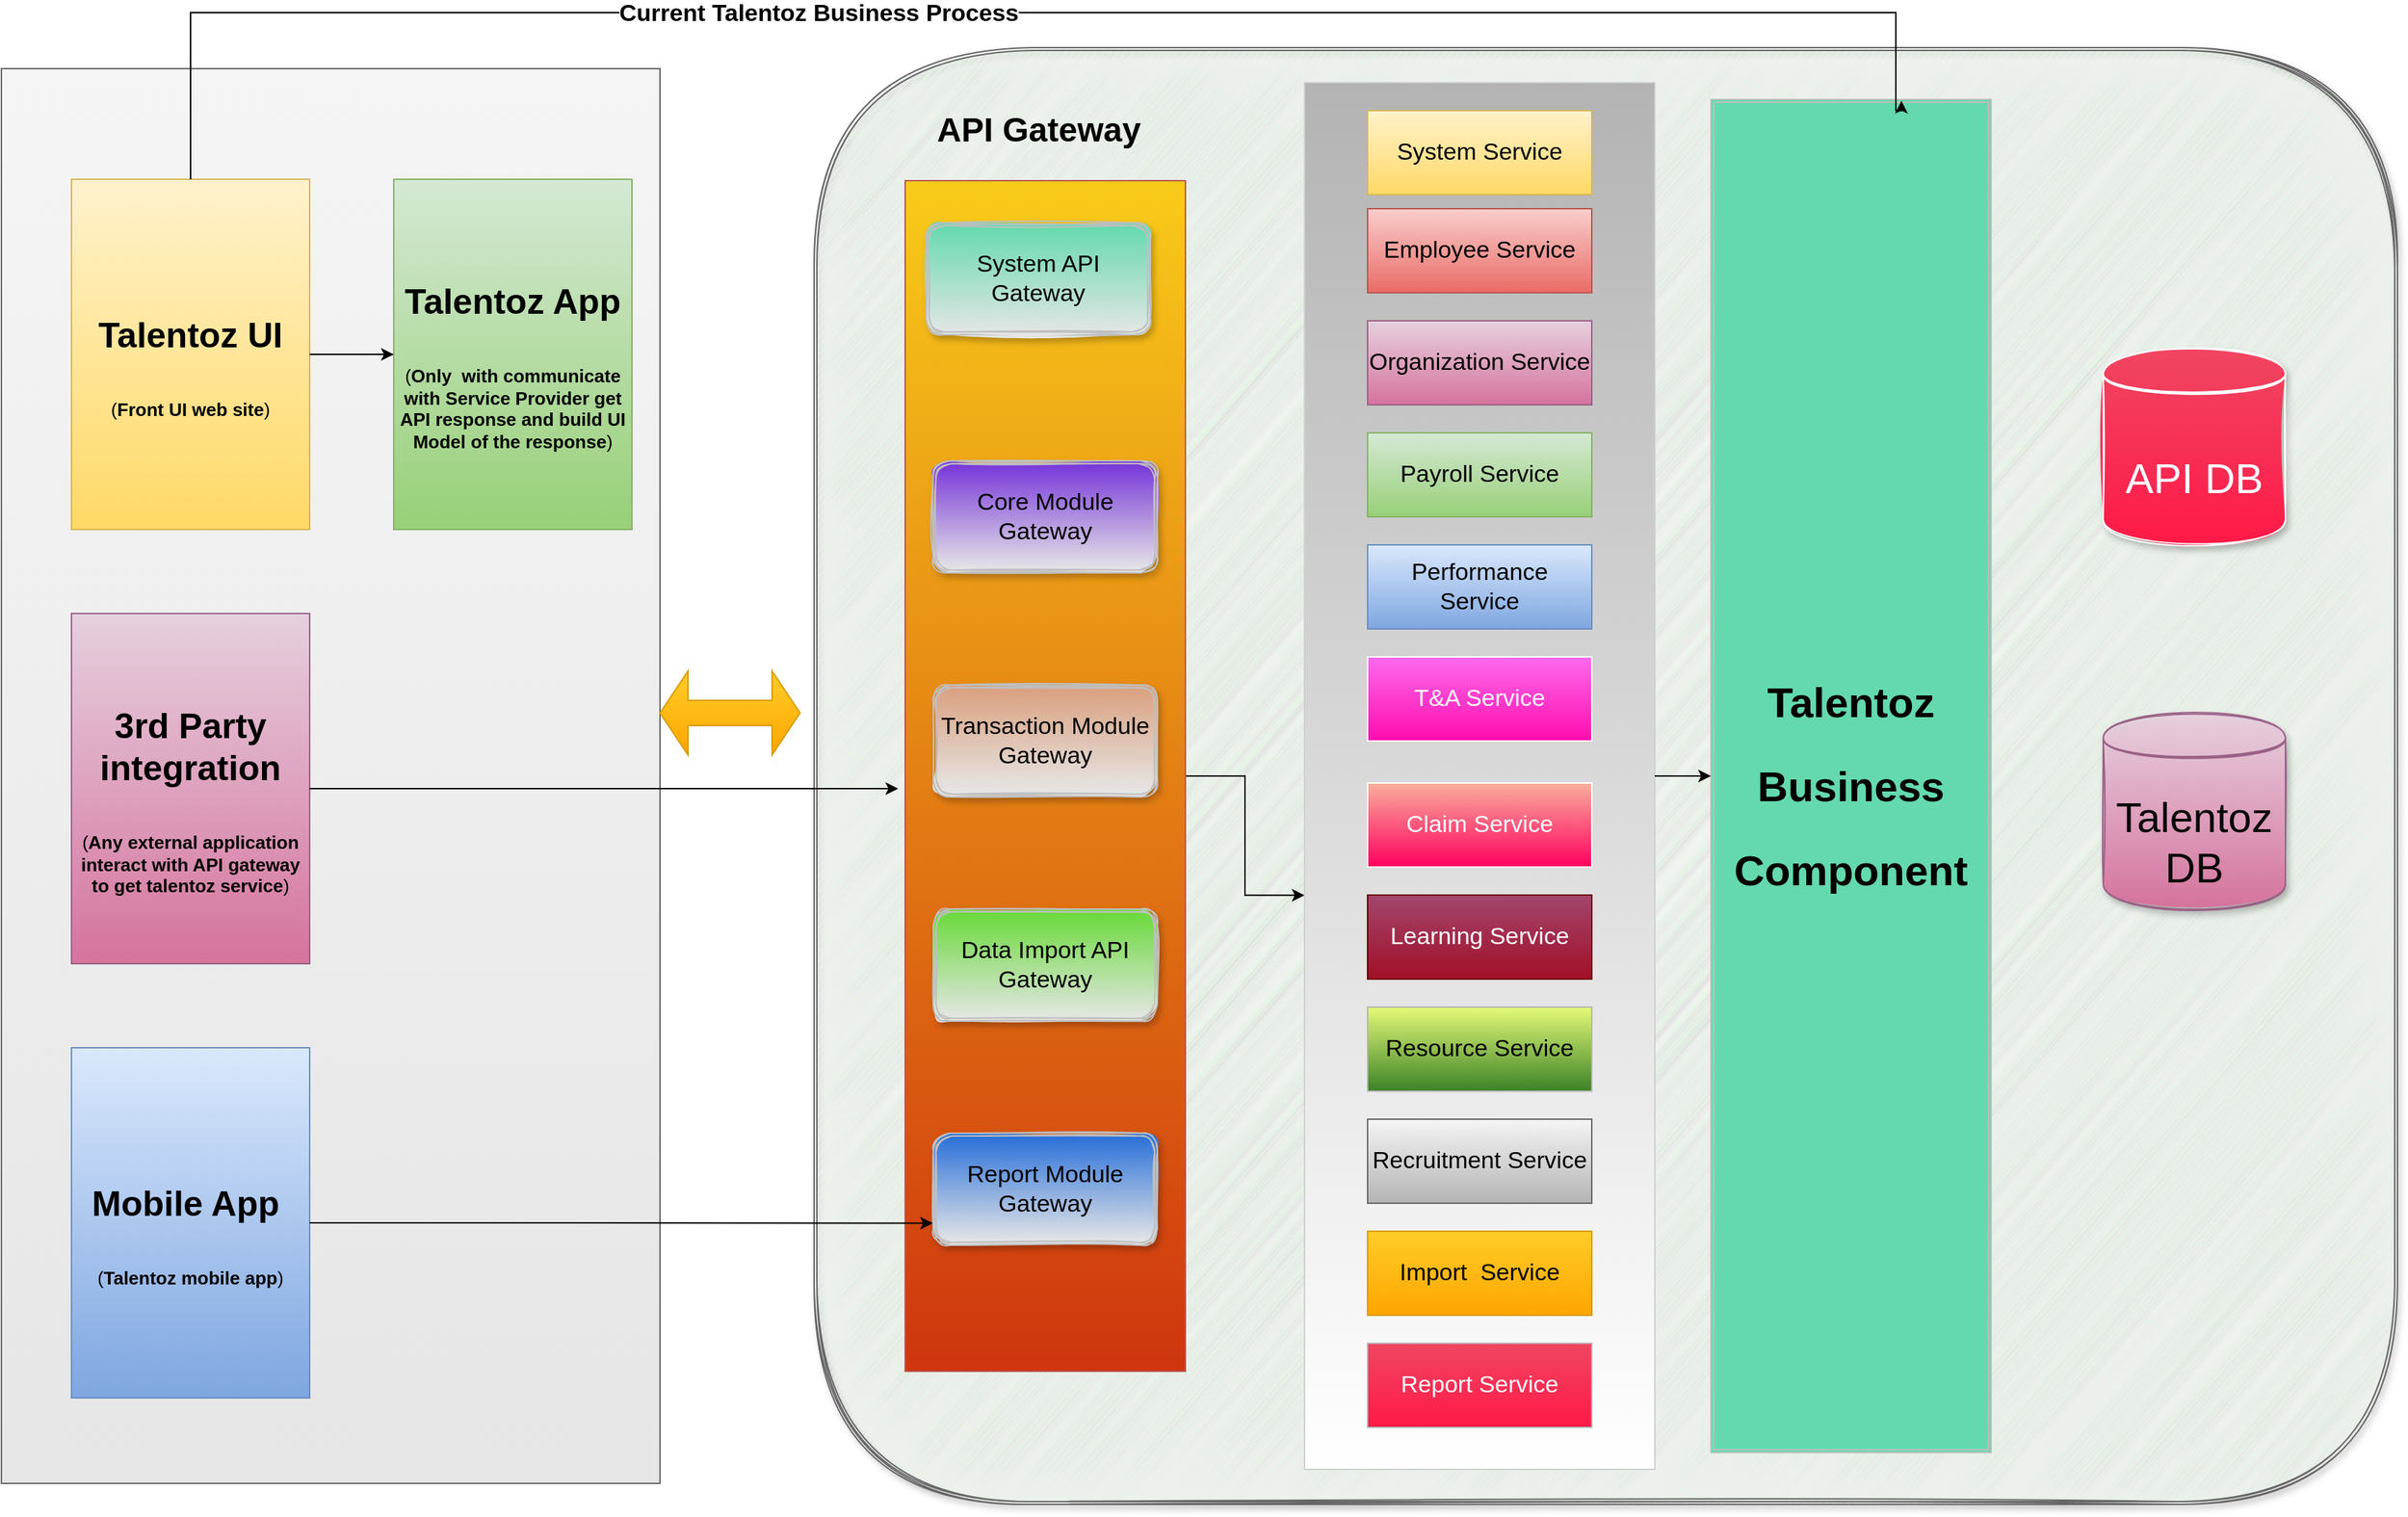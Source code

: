 <mxfile version="20.0.4" type="github">
  <diagram id="NsxCB-QqvoKfSkn2WVq3" name="Page-1">
    <mxGraphModel dx="2894" dy="643" grid="1" gridSize="10" guides="1" tooltips="1" connect="1" arrows="1" fold="1" page="1" pageScale="1" pageWidth="827" pageHeight="1169" math="0" shadow="0">
      <root>
        <mxCell id="0" />
        <mxCell id="1" parent="0" />
        <mxCell id="25oaMbJbK_RTb96W0AZA-32" value="" style="whiteSpace=wrap;html=1;fontSize=25;fillColor=#f5f5f5;gradientColor=#E6E6E6;strokeColor=#666666;" vertex="1" parent="1">
          <mxGeometry x="-1000" y="70" width="470" height="1010" as="geometry" />
        </mxCell>
        <mxCell id="25oaMbJbK_RTb96W0AZA-26" value="" style="shape=ext;double=1;rounded=1;whiteSpace=wrap;html=1;strokeColor=#666666;fillColor=#E3F7E2;fontColor=#333333;glass=0;sketch=1;shadow=1;" vertex="1" parent="1">
          <mxGeometry x="-420" y="55" width="1130" height="1040" as="geometry" />
        </mxCell>
        <mxCell id="25oaMbJbK_RTb96W0AZA-46" value="" style="edgeStyle=orthogonalEdgeStyle;rounded=0;orthogonalLoop=1;jettySize=auto;html=1;fontSize=27;endSize=6;strokeColor=default;fillColor=#00FFFF;entryX=0;entryY=0.586;entryDx=0;entryDy=0;entryPerimeter=0;" edge="1" parent="1" source="25oaMbJbK_RTb96W0AZA-2" target="25oaMbJbK_RTb96W0AZA-3">
          <mxGeometry relative="1" as="geometry">
            <mxPoint x="-90.0" y="660" as="targetPoint" />
          </mxGeometry>
        </mxCell>
        <mxCell id="25oaMbJbK_RTb96W0AZA-2" value="&lt;h1&gt;&lt;br&gt;&lt;/h1&gt;" style="whiteSpace=wrap;html=1;fillColor=#F8CB19;strokeColor=#b85450;gradientColor=#CF350E;" vertex="1" parent="1">
          <mxGeometry x="-355" y="150" width="200" height="850" as="geometry" />
        </mxCell>
        <mxCell id="25oaMbJbK_RTb96W0AZA-1" value="&lt;h1 style=&quot;font-size: 25px;&quot;&gt;Talentoz App&lt;/h1&gt;&lt;br&gt;&lt;font style=&quot;font-size: 13px;&quot;&gt;(&lt;b&gt;Only&amp;nbsp; with communicate with Service Provider get API response and build UI Model of the&amp;nbsp;response&lt;/b&gt;)&lt;/font&gt;" style="whiteSpace=wrap;html=1;fillColor=#d5e8d4;strokeColor=#82b366;gradientColor=#97d077;" vertex="1" parent="1">
          <mxGeometry x="-720" y="149" width="170" height="250" as="geometry" />
        </mxCell>
        <mxCell id="25oaMbJbK_RTb96W0AZA-39" value="" style="shape=doubleArrow;whiteSpace=wrap;html=1;fontSize=25;strokeColor=#d79b00;fillColor=#ffcd28;gradientColor=#ffa500;" vertex="1" parent="1">
          <mxGeometry x="-530" y="500" width="100" height="60" as="geometry" />
        </mxCell>
        <mxCell id="25oaMbJbK_RTb96W0AZA-40" value="" style="group" vertex="1" connectable="0" parent="1">
          <mxGeometry x="-950" y="149" width="170" height="870" as="geometry" />
        </mxCell>
        <mxCell id="25oaMbJbK_RTb96W0AZA-29" value="&lt;h1 style=&quot;font-size: 25px;&quot;&gt;3rd Party integration&lt;/h1&gt;&lt;br&gt;&lt;font style=&quot;font-size: 13px;&quot;&gt;(&lt;b&gt;&lt;font style=&quot;font-size: 13px;&quot;&gt;Any external application interact with API gateway to get talentoz service&lt;/font&gt;&lt;/b&gt;)&lt;/font&gt;" style="whiteSpace=wrap;html=1;fillColor=#e6d0de;strokeColor=#996185;gradientColor=#d5739d;" vertex="1" parent="25oaMbJbK_RTb96W0AZA-40">
          <mxGeometry y="310" width="170" height="250" as="geometry" />
        </mxCell>
        <mxCell id="25oaMbJbK_RTb96W0AZA-30" value="&lt;h1 style=&quot;font-size: 25px;&quot;&gt;Mobile App&amp;nbsp;&lt;/h1&gt;&lt;br&gt;&lt;font style=&quot;font-size: 13px;&quot;&gt;(&lt;b&gt;Talentoz mobile app&lt;/b&gt;)&lt;/font&gt;" style="whiteSpace=wrap;html=1;fillColor=#dae8fc;strokeColor=#6c8ebf;gradientColor=#7ea6e0;" vertex="1" parent="25oaMbJbK_RTb96W0AZA-40">
          <mxGeometry y="620" width="170" height="250" as="geometry" />
        </mxCell>
        <mxCell id="25oaMbJbK_RTb96W0AZA-38" value="&lt;h1 style=&quot;font-size: 25px;&quot;&gt;Talentoz UI&lt;/h1&gt;&lt;br&gt;&lt;font style=&quot;font-size: 13px;&quot;&gt;(&lt;b&gt;Front UI web site&lt;/b&gt;)&lt;/font&gt;" style="whiteSpace=wrap;html=1;fillColor=#fff2cc;strokeColor=#d6b656;gradientColor=#ffd966;" vertex="1" parent="25oaMbJbK_RTb96W0AZA-40">
          <mxGeometry width="170" height="250" as="geometry" />
        </mxCell>
        <mxCell id="25oaMbJbK_RTb96W0AZA-42" value="&lt;h1&gt;&lt;font style=&quot;font-size: 30px;&quot;&gt;Talentoz Business Component&lt;/font&gt;&lt;/h1&gt;" style="shape=ext;double=1;whiteSpace=wrap;html=1;fontSize=25;strokeColor=#BFBFBF;fillColor=#64D9AE;" vertex="1" parent="1">
          <mxGeometry x="220" y="92" width="200" height="966" as="geometry" />
        </mxCell>
        <mxCell id="25oaMbJbK_RTb96W0AZA-44" value="" style="group;fillColor=#f5f5f5;gradientColor=#b3b3b3;strokeColor=#666666;" vertex="1" connectable="0" parent="1">
          <mxGeometry x="-70" y="80" width="250" height="990" as="geometry" />
        </mxCell>
        <mxCell id="25oaMbJbK_RTb96W0AZA-3" value="" style="whiteSpace=wrap;html=1;fillColor=#B3B3B3;strokeColor=#CFCFCF;fontColor=#333333;gradientColor=#FFFFFF;" vertex="1" parent="25oaMbJbK_RTb96W0AZA-44">
          <mxGeometry width="250" height="990" as="geometry" />
        </mxCell>
        <mxCell id="25oaMbJbK_RTb96W0AZA-5" value="&lt;font style=&quot;font-size: 15px;&quot;&gt;System Service&lt;/font&gt;" style="rounded=0;whiteSpace=wrap;html=1;fillColor=#ffff88;strokeColor=#36393d;" vertex="1" parent="25oaMbJbK_RTb96W0AZA-44">
          <mxGeometry x="45" y="20" width="160" height="60" as="geometry" />
        </mxCell>
        <mxCell id="25oaMbJbK_RTb96W0AZA-6" value="&lt;font style=&quot;font-size: 15px;&quot;&gt;Employee Service&lt;/font&gt;" style="rounded=0;whiteSpace=wrap;html=1;fillColor=#f9f7ed;strokeColor=#36393d;" vertex="1" parent="25oaMbJbK_RTb96W0AZA-44">
          <mxGeometry x="45" y="90" width="160" height="60" as="geometry" />
        </mxCell>
        <mxCell id="25oaMbJbK_RTb96W0AZA-7" value="Organization Service" style="rounded=0;whiteSpace=wrap;html=1;fillColor=#eeeeee;strokeColor=#36393d;fontSize=15;" vertex="1" parent="25oaMbJbK_RTb96W0AZA-44">
          <mxGeometry x="45" y="170" width="160" height="60" as="geometry" />
        </mxCell>
        <mxCell id="25oaMbJbK_RTb96W0AZA-8" value="Payroll Service" style="rounded=0;whiteSpace=wrap;html=1;fillColor=#ffe6cc;strokeColor=#d79b00;fontSize=15;" vertex="1" parent="25oaMbJbK_RTb96W0AZA-44">
          <mxGeometry x="45" y="250" width="160" height="60" as="geometry" />
        </mxCell>
        <mxCell id="25oaMbJbK_RTb96W0AZA-9" value="Performance Service" style="rounded=0;whiteSpace=wrap;html=1;fillColor=#e1d5e7;strokeColor=#9673a6;fontSize=15;" vertex="1" parent="25oaMbJbK_RTb96W0AZA-44">
          <mxGeometry x="45" y="330" width="160" height="60" as="geometry" />
        </mxCell>
        <mxCell id="25oaMbJbK_RTb96W0AZA-10" value="T&amp;amp;A Service" style="rounded=0;whiteSpace=wrap;html=1;fillColor=#d5e8d4;strokeColor=#82b366;" vertex="1" parent="25oaMbJbK_RTb96W0AZA-44">
          <mxGeometry x="45" y="410" width="160" height="60" as="geometry" />
        </mxCell>
        <mxCell id="25oaMbJbK_RTb96W0AZA-11" value="Claim Service" style="rounded=0;whiteSpace=wrap;html=1;fillColor=#bac8d3;strokeColor=#23445d;" vertex="1" parent="25oaMbJbK_RTb96W0AZA-44">
          <mxGeometry x="45" y="500" width="160" height="60" as="geometry" />
        </mxCell>
        <mxCell id="25oaMbJbK_RTb96W0AZA-12" value="Learning Service" style="rounded=0;whiteSpace=wrap;html=1;fillColor=#b1ddf0;strokeColor=#10739e;" vertex="1" parent="25oaMbJbK_RTb96W0AZA-44">
          <mxGeometry x="45" y="580" width="160" height="60" as="geometry" />
        </mxCell>
        <mxCell id="25oaMbJbK_RTb96W0AZA-13" value="Resource Service" style="rounded=0;whiteSpace=wrap;html=1;fillColor=#fad9d5;strokeColor=#ae4132;fontSize=15;" vertex="1" parent="25oaMbJbK_RTb96W0AZA-44">
          <mxGeometry x="45" y="660" width="160" height="60" as="geometry" />
        </mxCell>
        <mxCell id="25oaMbJbK_RTb96W0AZA-14" value="Recruitment Service" style="rounded=0;whiteSpace=wrap;html=1;fillColor=#FFC35C;strokeColor=#36393d;fontSize=15;" vertex="1" parent="25oaMbJbK_RTb96W0AZA-44">
          <mxGeometry x="45" y="740" width="160" height="60" as="geometry" />
        </mxCell>
        <mxCell id="25oaMbJbK_RTb96W0AZA-15" value="Import&amp;nbsp; Service" style="rounded=0;whiteSpace=wrap;html=1;fillColor=#9FA9C9;fontSize=15;" vertex="1" parent="25oaMbJbK_RTb96W0AZA-44">
          <mxGeometry x="45" y="820" width="160" height="60" as="geometry" />
        </mxCell>
        <mxCell id="25oaMbJbK_RTb96W0AZA-16" value="Report Service" style="rounded=0;whiteSpace=wrap;html=1;fillColor=#F0C1E2;fontSize=17;gradientColor=#ffffff;strokeColor=#B5B5B5;" vertex="1" parent="25oaMbJbK_RTb96W0AZA-44">
          <mxGeometry x="45" y="900" width="160" height="60" as="geometry" />
        </mxCell>
        <mxCell id="25oaMbJbK_RTb96W0AZA-48" value="T&amp;amp;A Service" style="rounded=0;whiteSpace=wrap;html=1;fillColor=#d5e8d4;strokeColor=#82b366;fontSize=15;" vertex="1" parent="25oaMbJbK_RTb96W0AZA-44">
          <mxGeometry x="45" y="410" width="160" height="60" as="geometry" />
        </mxCell>
        <mxCell id="25oaMbJbK_RTb96W0AZA-49" value="Claim Service" style="rounded=0;whiteSpace=wrap;html=1;fillColor=#bac8d3;strokeColor=#23445d;fontSize=15;" vertex="1" parent="25oaMbJbK_RTb96W0AZA-44">
          <mxGeometry x="45" y="500" width="160" height="60" as="geometry" />
        </mxCell>
        <mxCell id="25oaMbJbK_RTb96W0AZA-50" value="Learning Service" style="rounded=0;whiteSpace=wrap;html=1;fillColor=#b1ddf0;strokeColor=#10739e;fontSize=15;" vertex="1" parent="25oaMbJbK_RTb96W0AZA-44">
          <mxGeometry x="45" y="580" width="160" height="60" as="geometry" />
        </mxCell>
        <mxCell id="25oaMbJbK_RTb96W0AZA-51" value="&lt;font style=&quot;font-size: 17px;&quot;&gt;System Service&lt;/font&gt;" style="rounded=0;whiteSpace=wrap;html=1;fillColor=#ffff88;strokeColor=#36393d;fontSize=17;gradientColor=#ffffff;" vertex="1" parent="25oaMbJbK_RTb96W0AZA-44">
          <mxGeometry x="45" y="20" width="160" height="60" as="geometry" />
        </mxCell>
        <mxCell id="25oaMbJbK_RTb96W0AZA-52" value="&lt;font style=&quot;font-size: 17px;&quot;&gt;Employee Service&lt;/font&gt;" style="rounded=0;whiteSpace=wrap;html=1;fillColor=#f9f7ed;strokeColor=#36393d;fontSize=17;gradientColor=#ffffff;" vertex="1" parent="25oaMbJbK_RTb96W0AZA-44">
          <mxGeometry x="45" y="90" width="160" height="60" as="geometry" />
        </mxCell>
        <mxCell id="25oaMbJbK_RTb96W0AZA-53" value="Organization Service" style="rounded=0;whiteSpace=wrap;html=1;fillColor=#eeeeee;strokeColor=#36393d;fontSize=17;gradientColor=#ffffff;" vertex="1" parent="25oaMbJbK_RTb96W0AZA-44">
          <mxGeometry x="45" y="170" width="160" height="60" as="geometry" />
        </mxCell>
        <mxCell id="25oaMbJbK_RTb96W0AZA-54" value="Payroll Service" style="rounded=0;whiteSpace=wrap;html=1;fillColor=#ffe6cc;strokeColor=#d79b00;fontSize=17;gradientColor=#ffffff;" vertex="1" parent="25oaMbJbK_RTb96W0AZA-44">
          <mxGeometry x="45" y="250" width="160" height="60" as="geometry" />
        </mxCell>
        <mxCell id="25oaMbJbK_RTb96W0AZA-55" value="Performance Service" style="rounded=0;whiteSpace=wrap;html=1;fillColor=#e1d5e7;strokeColor=#9673a6;fontSize=17;gradientColor=#ffffff;" vertex="1" parent="25oaMbJbK_RTb96W0AZA-44">
          <mxGeometry x="45" y="330" width="160" height="60" as="geometry" />
        </mxCell>
        <mxCell id="25oaMbJbK_RTb96W0AZA-56" value="T&amp;amp;A Service" style="rounded=0;whiteSpace=wrap;html=1;fillColor=#d5e8d4;strokeColor=#82b366;fontSize=17;gradientColor=#ffffff;" vertex="1" parent="25oaMbJbK_RTb96W0AZA-44">
          <mxGeometry x="45" y="410" width="160" height="60" as="geometry" />
        </mxCell>
        <mxCell id="25oaMbJbK_RTb96W0AZA-57" value="Claim Service" style="rounded=0;whiteSpace=wrap;html=1;fillColor=#bac8d3;strokeColor=#B5B5B5;fontSize=17;gradientColor=#ffffff;" vertex="1" parent="25oaMbJbK_RTb96W0AZA-44">
          <mxGeometry x="45" y="500" width="160" height="60" as="geometry" />
        </mxCell>
        <mxCell id="25oaMbJbK_RTb96W0AZA-58" value="Learning Service" style="rounded=0;whiteSpace=wrap;html=1;fillColor=#b1ddf0;strokeColor=#B5B5B5;fontSize=17;gradientColor=#ffffff;" vertex="1" parent="25oaMbJbK_RTb96W0AZA-44">
          <mxGeometry x="45" y="580" width="160" height="60" as="geometry" />
        </mxCell>
        <mxCell id="25oaMbJbK_RTb96W0AZA-59" value="Resource Service" style="rounded=0;whiteSpace=wrap;html=1;fillColor=#fad9d5;strokeColor=#B5B5B5;fontSize=17;gradientColor=#ffffff;" vertex="1" parent="25oaMbJbK_RTb96W0AZA-44">
          <mxGeometry x="45" y="660" width="160" height="60" as="geometry" />
        </mxCell>
        <mxCell id="25oaMbJbK_RTb96W0AZA-60" value="Recruitment Service" style="rounded=0;whiteSpace=wrap;html=1;fillColor=#FFC35C;strokeColor=#B5B5B5;fontSize=17;gradientColor=#ffffff;" vertex="1" parent="25oaMbJbK_RTb96W0AZA-44">
          <mxGeometry x="45" y="740" width="160" height="60" as="geometry" />
        </mxCell>
        <mxCell id="25oaMbJbK_RTb96W0AZA-61" value="Import&amp;nbsp; Service" style="rounded=0;whiteSpace=wrap;html=1;fillColor=#9FA9C9;fontSize=17;gradientColor=#ffffff;strokeColor=#B5B5B5;" vertex="1" parent="25oaMbJbK_RTb96W0AZA-44">
          <mxGeometry x="45" y="820" width="160" height="60" as="geometry" />
        </mxCell>
        <mxCell id="25oaMbJbK_RTb96W0AZA-84" value="" style="group;fillColor=#AD2BA5;gradientColor=#FFFFFF;gradientDirection=south;" vertex="1" connectable="0" parent="25oaMbJbK_RTb96W0AZA-44">
          <mxGeometry width="250" height="990" as="geometry" />
        </mxCell>
        <mxCell id="25oaMbJbK_RTb96W0AZA-85" value="" style="whiteSpace=wrap;html=1;fillColor=#B3B3B3;strokeColor=#CFCFCF;fontColor=#333333;gradientColor=#FFFFFF;" vertex="1" parent="25oaMbJbK_RTb96W0AZA-84">
          <mxGeometry width="250" height="990" as="geometry" />
        </mxCell>
        <mxCell id="25oaMbJbK_RTb96W0AZA-86" value="&lt;font style=&quot;font-size: 15px;&quot;&gt;System Service&lt;/font&gt;" style="rounded=0;whiteSpace=wrap;html=1;fillColor=#ffff88;strokeColor=#36393d;" vertex="1" parent="25oaMbJbK_RTb96W0AZA-84">
          <mxGeometry x="45" y="20" width="160" height="60" as="geometry" />
        </mxCell>
        <mxCell id="25oaMbJbK_RTb96W0AZA-87" value="&lt;font style=&quot;font-size: 15px;&quot;&gt;Employee Service&lt;/font&gt;" style="rounded=0;whiteSpace=wrap;html=1;fillColor=#f9f7ed;strokeColor=#36393d;" vertex="1" parent="25oaMbJbK_RTb96W0AZA-84">
          <mxGeometry x="45" y="90" width="160" height="60" as="geometry" />
        </mxCell>
        <mxCell id="25oaMbJbK_RTb96W0AZA-88" value="Organization Service" style="rounded=0;whiteSpace=wrap;html=1;fillColor=#eeeeee;strokeColor=#36393d;fontSize=15;" vertex="1" parent="25oaMbJbK_RTb96W0AZA-84">
          <mxGeometry x="45" y="170" width="160" height="60" as="geometry" />
        </mxCell>
        <mxCell id="25oaMbJbK_RTb96W0AZA-89" value="Payroll Service" style="rounded=0;whiteSpace=wrap;html=1;fillColor=#ffe6cc;strokeColor=#d79b00;fontSize=15;" vertex="1" parent="25oaMbJbK_RTb96W0AZA-84">
          <mxGeometry x="45" y="250" width="160" height="60" as="geometry" />
        </mxCell>
        <mxCell id="25oaMbJbK_RTb96W0AZA-90" value="Performance Service" style="rounded=0;whiteSpace=wrap;html=1;fillColor=#e1d5e7;strokeColor=#9673a6;fontSize=15;" vertex="1" parent="25oaMbJbK_RTb96W0AZA-84">
          <mxGeometry x="45" y="330" width="160" height="60" as="geometry" />
        </mxCell>
        <mxCell id="25oaMbJbK_RTb96W0AZA-91" value="T&amp;amp;A Service" style="rounded=0;whiteSpace=wrap;html=1;fillColor=#d5e8d4;strokeColor=#82b366;" vertex="1" parent="25oaMbJbK_RTb96W0AZA-84">
          <mxGeometry x="45" y="410" width="160" height="60" as="geometry" />
        </mxCell>
        <mxCell id="25oaMbJbK_RTb96W0AZA-92" value="Claim Service" style="rounded=0;whiteSpace=wrap;html=1;fillColor=#bac8d3;strokeColor=#23445d;" vertex="1" parent="25oaMbJbK_RTb96W0AZA-84">
          <mxGeometry x="45" y="500" width="160" height="60" as="geometry" />
        </mxCell>
        <mxCell id="25oaMbJbK_RTb96W0AZA-93" value="Learning Service" style="rounded=0;whiteSpace=wrap;html=1;fillColor=#b1ddf0;strokeColor=#10739e;" vertex="1" parent="25oaMbJbK_RTb96W0AZA-84">
          <mxGeometry x="45" y="580" width="160" height="60" as="geometry" />
        </mxCell>
        <mxCell id="25oaMbJbK_RTb96W0AZA-94" value="Resource Service" style="rounded=0;whiteSpace=wrap;html=1;fillColor=#fad9d5;strokeColor=#ae4132;fontSize=15;" vertex="1" parent="25oaMbJbK_RTb96W0AZA-84">
          <mxGeometry x="45" y="660" width="160" height="60" as="geometry" />
        </mxCell>
        <mxCell id="25oaMbJbK_RTb96W0AZA-95" value="Recruitment Service" style="rounded=0;whiteSpace=wrap;html=1;fillColor=#FFC35C;strokeColor=#36393d;fontSize=15;" vertex="1" parent="25oaMbJbK_RTb96W0AZA-84">
          <mxGeometry x="45" y="740" width="160" height="60" as="geometry" />
        </mxCell>
        <mxCell id="25oaMbJbK_RTb96W0AZA-96" value="Import&amp;nbsp; Service" style="rounded=0;whiteSpace=wrap;html=1;fillColor=#9FA9C9;fontSize=15;" vertex="1" parent="25oaMbJbK_RTb96W0AZA-84">
          <mxGeometry x="45" y="820" width="160" height="60" as="geometry" />
        </mxCell>
        <mxCell id="25oaMbJbK_RTb96W0AZA-97" value="&lt;font color=&quot;#ffffff&quot;&gt;Report Service&lt;/font&gt;" style="rounded=0;whiteSpace=wrap;html=1;fillColor=#F04662;fontSize=17;gradientColor=#FF1947;strokeColor=#B5B5B5;" vertex="1" parent="25oaMbJbK_RTb96W0AZA-84">
          <mxGeometry x="45" y="900" width="160" height="60" as="geometry" />
        </mxCell>
        <mxCell id="25oaMbJbK_RTb96W0AZA-98" value="T&amp;amp;A Service" style="rounded=0;whiteSpace=wrap;html=1;fillColor=#d5e8d4;strokeColor=#82b366;fontSize=15;" vertex="1" parent="25oaMbJbK_RTb96W0AZA-84">
          <mxGeometry x="45" y="410" width="160" height="60" as="geometry" />
        </mxCell>
        <mxCell id="25oaMbJbK_RTb96W0AZA-99" value="Claim Service" style="rounded=0;whiteSpace=wrap;html=1;fillColor=#bac8d3;strokeColor=#23445d;fontSize=15;" vertex="1" parent="25oaMbJbK_RTb96W0AZA-84">
          <mxGeometry x="45" y="500" width="160" height="60" as="geometry" />
        </mxCell>
        <mxCell id="25oaMbJbK_RTb96W0AZA-100" value="Learning Service" style="rounded=0;whiteSpace=wrap;html=1;fillColor=#b1ddf0;strokeColor=#10739e;fontSize=15;" vertex="1" parent="25oaMbJbK_RTb96W0AZA-84">
          <mxGeometry x="45" y="580" width="160" height="60" as="geometry" />
        </mxCell>
        <mxCell id="25oaMbJbK_RTb96W0AZA-101" value="&lt;font style=&quot;font-size: 17px;&quot;&gt;System Service&lt;/font&gt;" style="rounded=0;whiteSpace=wrap;html=1;fillColor=#fff2cc;strokeColor=#d6b656;fontSize=17;gradientColor=#ffd966;" vertex="1" parent="25oaMbJbK_RTb96W0AZA-84">
          <mxGeometry x="45" y="20" width="160" height="60" as="geometry" />
        </mxCell>
        <mxCell id="25oaMbJbK_RTb96W0AZA-102" value="&lt;font style=&quot;font-size: 17px;&quot;&gt;Employee Service&lt;/font&gt;" style="rounded=0;whiteSpace=wrap;html=1;fillColor=#f8cecc;strokeColor=#b85450;fontSize=17;gradientColor=#ea6b66;" vertex="1" parent="25oaMbJbK_RTb96W0AZA-84">
          <mxGeometry x="45" y="90" width="160" height="60" as="geometry" />
        </mxCell>
        <mxCell id="25oaMbJbK_RTb96W0AZA-103" value="Organization Service" style="rounded=0;whiteSpace=wrap;html=1;fillColor=#e6d0de;strokeColor=#996185;fontSize=17;gradientColor=#d5739d;" vertex="1" parent="25oaMbJbK_RTb96W0AZA-84">
          <mxGeometry x="45" y="170" width="160" height="60" as="geometry" />
        </mxCell>
        <mxCell id="25oaMbJbK_RTb96W0AZA-104" value="Payroll Service" style="rounded=0;whiteSpace=wrap;html=1;fillColor=#d5e8d4;strokeColor=#82b366;fontSize=17;gradientColor=#97d077;" vertex="1" parent="25oaMbJbK_RTb96W0AZA-84">
          <mxGeometry x="45" y="250" width="160" height="60" as="geometry" />
        </mxCell>
        <mxCell id="25oaMbJbK_RTb96W0AZA-105" value="Performance Service" style="rounded=0;whiteSpace=wrap;html=1;fillColor=#dae8fc;strokeColor=#6c8ebf;fontSize=17;gradientColor=#7ea6e0;" vertex="1" parent="25oaMbJbK_RTb96W0AZA-84">
          <mxGeometry x="45" y="330" width="160" height="60" as="geometry" />
        </mxCell>
        <mxCell id="25oaMbJbK_RTb96W0AZA-106" value="&lt;font color=&quot;#ffffff&quot;&gt;T&amp;amp;A Service&lt;/font&gt;" style="rounded=0;whiteSpace=wrap;html=1;fillColor=#FC6AED;strokeColor=#FFFFFF;fontSize=17;gradientColor=#FF0DAE;" vertex="1" parent="25oaMbJbK_RTb96W0AZA-84">
          <mxGeometry x="45" y="410" width="160" height="60" as="geometry" />
        </mxCell>
        <mxCell id="25oaMbJbK_RTb96W0AZA-107" value="&lt;font color=&quot;#ffffff&quot;&gt;Claim Service&lt;/font&gt;" style="rounded=0;whiteSpace=wrap;html=1;fillColor=#F8AF9C;strokeColor=#FFFFFF;fontSize=17;gradientColor=#FF005E;" vertex="1" parent="25oaMbJbK_RTb96W0AZA-84">
          <mxGeometry x="45" y="500" width="160" height="60" as="geometry" />
        </mxCell>
        <mxCell id="25oaMbJbK_RTb96W0AZA-108" value="Learning Service" style="rounded=0;whiteSpace=wrap;html=1;fillColor=#A2466E;strokeColor=#6F0000;fontSize=17;fontColor=#ffffff;gradientColor=#A20F27;" vertex="1" parent="25oaMbJbK_RTb96W0AZA-84">
          <mxGeometry x="45" y="580" width="160" height="60" as="geometry" />
        </mxCell>
        <mxCell id="25oaMbJbK_RTb96W0AZA-109" value="Resource Service" style="rounded=0;whiteSpace=wrap;html=1;fillColor=#E4FA78;strokeColor=#B5B5B5;fontSize=17;gradientColor=#3C8227;" vertex="1" parent="25oaMbJbK_RTb96W0AZA-84">
          <mxGeometry x="45" y="660" width="160" height="60" as="geometry" />
        </mxCell>
        <mxCell id="25oaMbJbK_RTb96W0AZA-110" value="Recruitment Service" style="rounded=0;whiteSpace=wrap;html=1;fillColor=#f5f5f5;strokeColor=#666666;fontSize=17;gradientColor=#b3b3b3;" vertex="1" parent="25oaMbJbK_RTb96W0AZA-84">
          <mxGeometry x="45" y="740" width="160" height="60" as="geometry" />
        </mxCell>
        <mxCell id="25oaMbJbK_RTb96W0AZA-111" value="Import&amp;nbsp; Service" style="rounded=0;whiteSpace=wrap;html=1;fillColor=#ffcd28;fontSize=17;gradientColor=#ffa500;strokeColor=#d79b00;" vertex="1" parent="25oaMbJbK_RTb96W0AZA-84">
          <mxGeometry x="45" y="820" width="160" height="60" as="geometry" />
        </mxCell>
        <mxCell id="25oaMbJbK_RTb96W0AZA-47" value="" style="edgeStyle=orthogonalEdgeStyle;rounded=0;orthogonalLoop=1;jettySize=auto;html=1;fontSize=27;endSize=6;strokeColor=default;fillColor=#00FFFF;" edge="1" parent="1" source="25oaMbJbK_RTb96W0AZA-3" target="25oaMbJbK_RTb96W0AZA-42">
          <mxGeometry relative="1" as="geometry" />
        </mxCell>
        <mxCell id="25oaMbJbK_RTb96W0AZA-62" value="" style="edgeStyle=orthogonalEdgeStyle;rounded=0;orthogonalLoop=1;jettySize=auto;html=1;fontSize=17;endSize=6;strokeColor=default;fillColor=#00FFFF;" edge="1" parent="1" source="25oaMbJbK_RTb96W0AZA-38" target="25oaMbJbK_RTb96W0AZA-1">
          <mxGeometry relative="1" as="geometry" />
        </mxCell>
        <mxCell id="25oaMbJbK_RTb96W0AZA-67" style="edgeStyle=orthogonalEdgeStyle;rounded=0;orthogonalLoop=1;jettySize=auto;html=1;fontSize=17;endSize=6;strokeColor=default;fillColor=#00FFFF;" edge="1" parent="1" source="25oaMbJbK_RTb96W0AZA-29">
          <mxGeometry relative="1" as="geometry">
            <mxPoint x="-360" y="584" as="targetPoint" />
          </mxGeometry>
        </mxCell>
        <mxCell id="25oaMbJbK_RTb96W0AZA-69" style="edgeStyle=orthogonalEdgeStyle;rounded=0;orthogonalLoop=1;jettySize=auto;html=1;entryX=0.075;entryY=0.807;entryDx=0;entryDy=0;entryPerimeter=0;fontSize=17;endSize=6;strokeColor=default;fillColor=#00FFFF;" edge="1" parent="1" source="25oaMbJbK_RTb96W0AZA-30" target="25oaMbJbK_RTb96W0AZA-26">
          <mxGeometry relative="1" as="geometry" />
        </mxCell>
        <mxCell id="25oaMbJbK_RTb96W0AZA-70" style="edgeStyle=orthogonalEdgeStyle;rounded=0;orthogonalLoop=1;jettySize=auto;html=1;entryX=0.68;entryY=0.001;entryDx=0;entryDy=0;fontSize=17;endSize=6;strokeColor=default;fillColor=#00FFFF;entryPerimeter=0;" edge="1" parent="1" source="25oaMbJbK_RTb96W0AZA-38" target="25oaMbJbK_RTb96W0AZA-42">
          <mxGeometry relative="1" as="geometry">
            <Array as="points">
              <mxPoint x="-865" y="30" />
              <mxPoint x="352" y="30" />
              <mxPoint x="352" y="100" />
              <mxPoint x="356" y="100" />
            </Array>
          </mxGeometry>
        </mxCell>
        <mxCell id="25oaMbJbK_RTb96W0AZA-71" value="&lt;b&gt;Current Talentoz Business Process&lt;/b&gt;" style="edgeLabel;html=1;align=center;verticalAlign=middle;resizable=0;points=[];fontSize=17;" vertex="1" connectable="0" parent="25oaMbJbK_RTb96W0AZA-70">
          <mxGeometry x="-0.2" y="-1" relative="1" as="geometry">
            <mxPoint as="offset" />
          </mxGeometry>
        </mxCell>
        <mxCell id="25oaMbJbK_RTb96W0AZA-76" value="System API Gateway" style="shape=ext;double=1;rounded=1;whiteSpace=wrap;html=1;shadow=1;glass=0;sketch=1;fontSize=17;strokeColor=#BFBFBF;fillColor=#64D9AE;gradientColor=#E6E6E6;" vertex="1" parent="1">
          <mxGeometry x="-340" y="180" width="160" height="80" as="geometry" />
        </mxCell>
        <mxCell id="25oaMbJbK_RTb96W0AZA-77" value="Core Module Gateway" style="shape=ext;double=1;rounded=1;whiteSpace=wrap;html=1;shadow=1;glass=0;sketch=1;fontSize=17;strokeColor=#BFBFBF;fillColor=#7736D9;gradientColor=#E6E6E6;" vertex="1" parent="1">
          <mxGeometry x="-335" y="350" width="160" height="80" as="geometry" />
        </mxCell>
        <mxCell id="25oaMbJbK_RTb96W0AZA-78" value="Data Import API Gateway" style="shape=ext;double=1;rounded=1;whiteSpace=wrap;html=1;shadow=1;glass=0;sketch=1;fontSize=17;strokeColor=#BFBFBF;fillColor=#6AD93B;gradientColor=#E6E6E6;" vertex="1" parent="1">
          <mxGeometry x="-335" y="670" width="160" height="80" as="geometry" />
        </mxCell>
        <mxCell id="25oaMbJbK_RTb96W0AZA-79" value="Transaction Module Gateway" style="shape=ext;double=1;rounded=1;whiteSpace=wrap;html=1;shadow=1;glass=0;sketch=1;fontSize=17;strokeColor=#BFBFBF;fillColor=#D9A180;gradientColor=#E6E6E6;" vertex="1" parent="1">
          <mxGeometry x="-335" y="510" width="160" height="80" as="geometry" />
        </mxCell>
        <mxCell id="25oaMbJbK_RTb96W0AZA-80" value="Report Module Gateway" style="shape=ext;double=1;rounded=1;whiteSpace=wrap;html=1;shadow=1;glass=0;sketch=1;fontSize=17;strokeColor=#BFBFBF;fillColor=#2970D9;gradientColor=#E6E6E6;" vertex="1" parent="1">
          <mxGeometry x="-335" y="830" width="160" height="80" as="geometry" />
        </mxCell>
        <mxCell id="25oaMbJbK_RTb96W0AZA-81" value="API Gateway" style="text;strokeColor=none;fillColor=none;html=1;fontSize=24;fontStyle=1;verticalAlign=middle;align=center;rounded=1;shadow=1;glass=0;sketch=1;" vertex="1" parent="1">
          <mxGeometry x="-310" y="94" width="100" height="40" as="geometry" />
        </mxCell>
        <mxCell id="25oaMbJbK_RTb96W0AZA-83" style="edgeStyle=orthogonalEdgeStyle;rounded=0;orthogonalLoop=1;jettySize=auto;html=1;exitX=0.5;exitY=1;exitDx=0;exitDy=0;fontSize=17;endSize=6;strokeColor=default;fillColor=#00FFFF;" edge="1" parent="1" source="25oaMbJbK_RTb96W0AZA-2" target="25oaMbJbK_RTb96W0AZA-2">
          <mxGeometry relative="1" as="geometry" />
        </mxCell>
        <mxCell id="25oaMbJbK_RTb96W0AZA-112" value="&lt;font face=&quot;Helvetica&quot;&gt;API DB&lt;/font&gt;" style="shape=datastore;whiteSpace=wrap;html=1;rounded=1;shadow=1;glass=0;labelBackgroundColor=none;sketch=1;fontFamily=Times New Roman;fontSize=30;fontColor=#FFFFFF;strokeColor=#FFFFFF;fillColor=#F04662;gradientColor=#FF1947;gradientDirection=south;" vertex="1" parent="1">
          <mxGeometry x="500" y="270" width="130" height="140" as="geometry" />
        </mxCell>
        <mxCell id="25oaMbJbK_RTb96W0AZA-113" value="&lt;font face=&quot;Helvetica&quot; color=&quot;#080808&quot;&gt;Talentoz DB&lt;/font&gt;" style="shape=datastore;whiteSpace=wrap;html=1;rounded=1;shadow=1;glass=0;labelBackgroundColor=none;sketch=1;fontFamily=Times New Roman;fontSize=30;strokeColor=#996185;fillColor=#e6d0de;gradientColor=#d5739d;gradientDirection=south;" vertex="1" parent="1">
          <mxGeometry x="500" y="530" width="130" height="140" as="geometry" />
        </mxCell>
      </root>
    </mxGraphModel>
  </diagram>
</mxfile>
